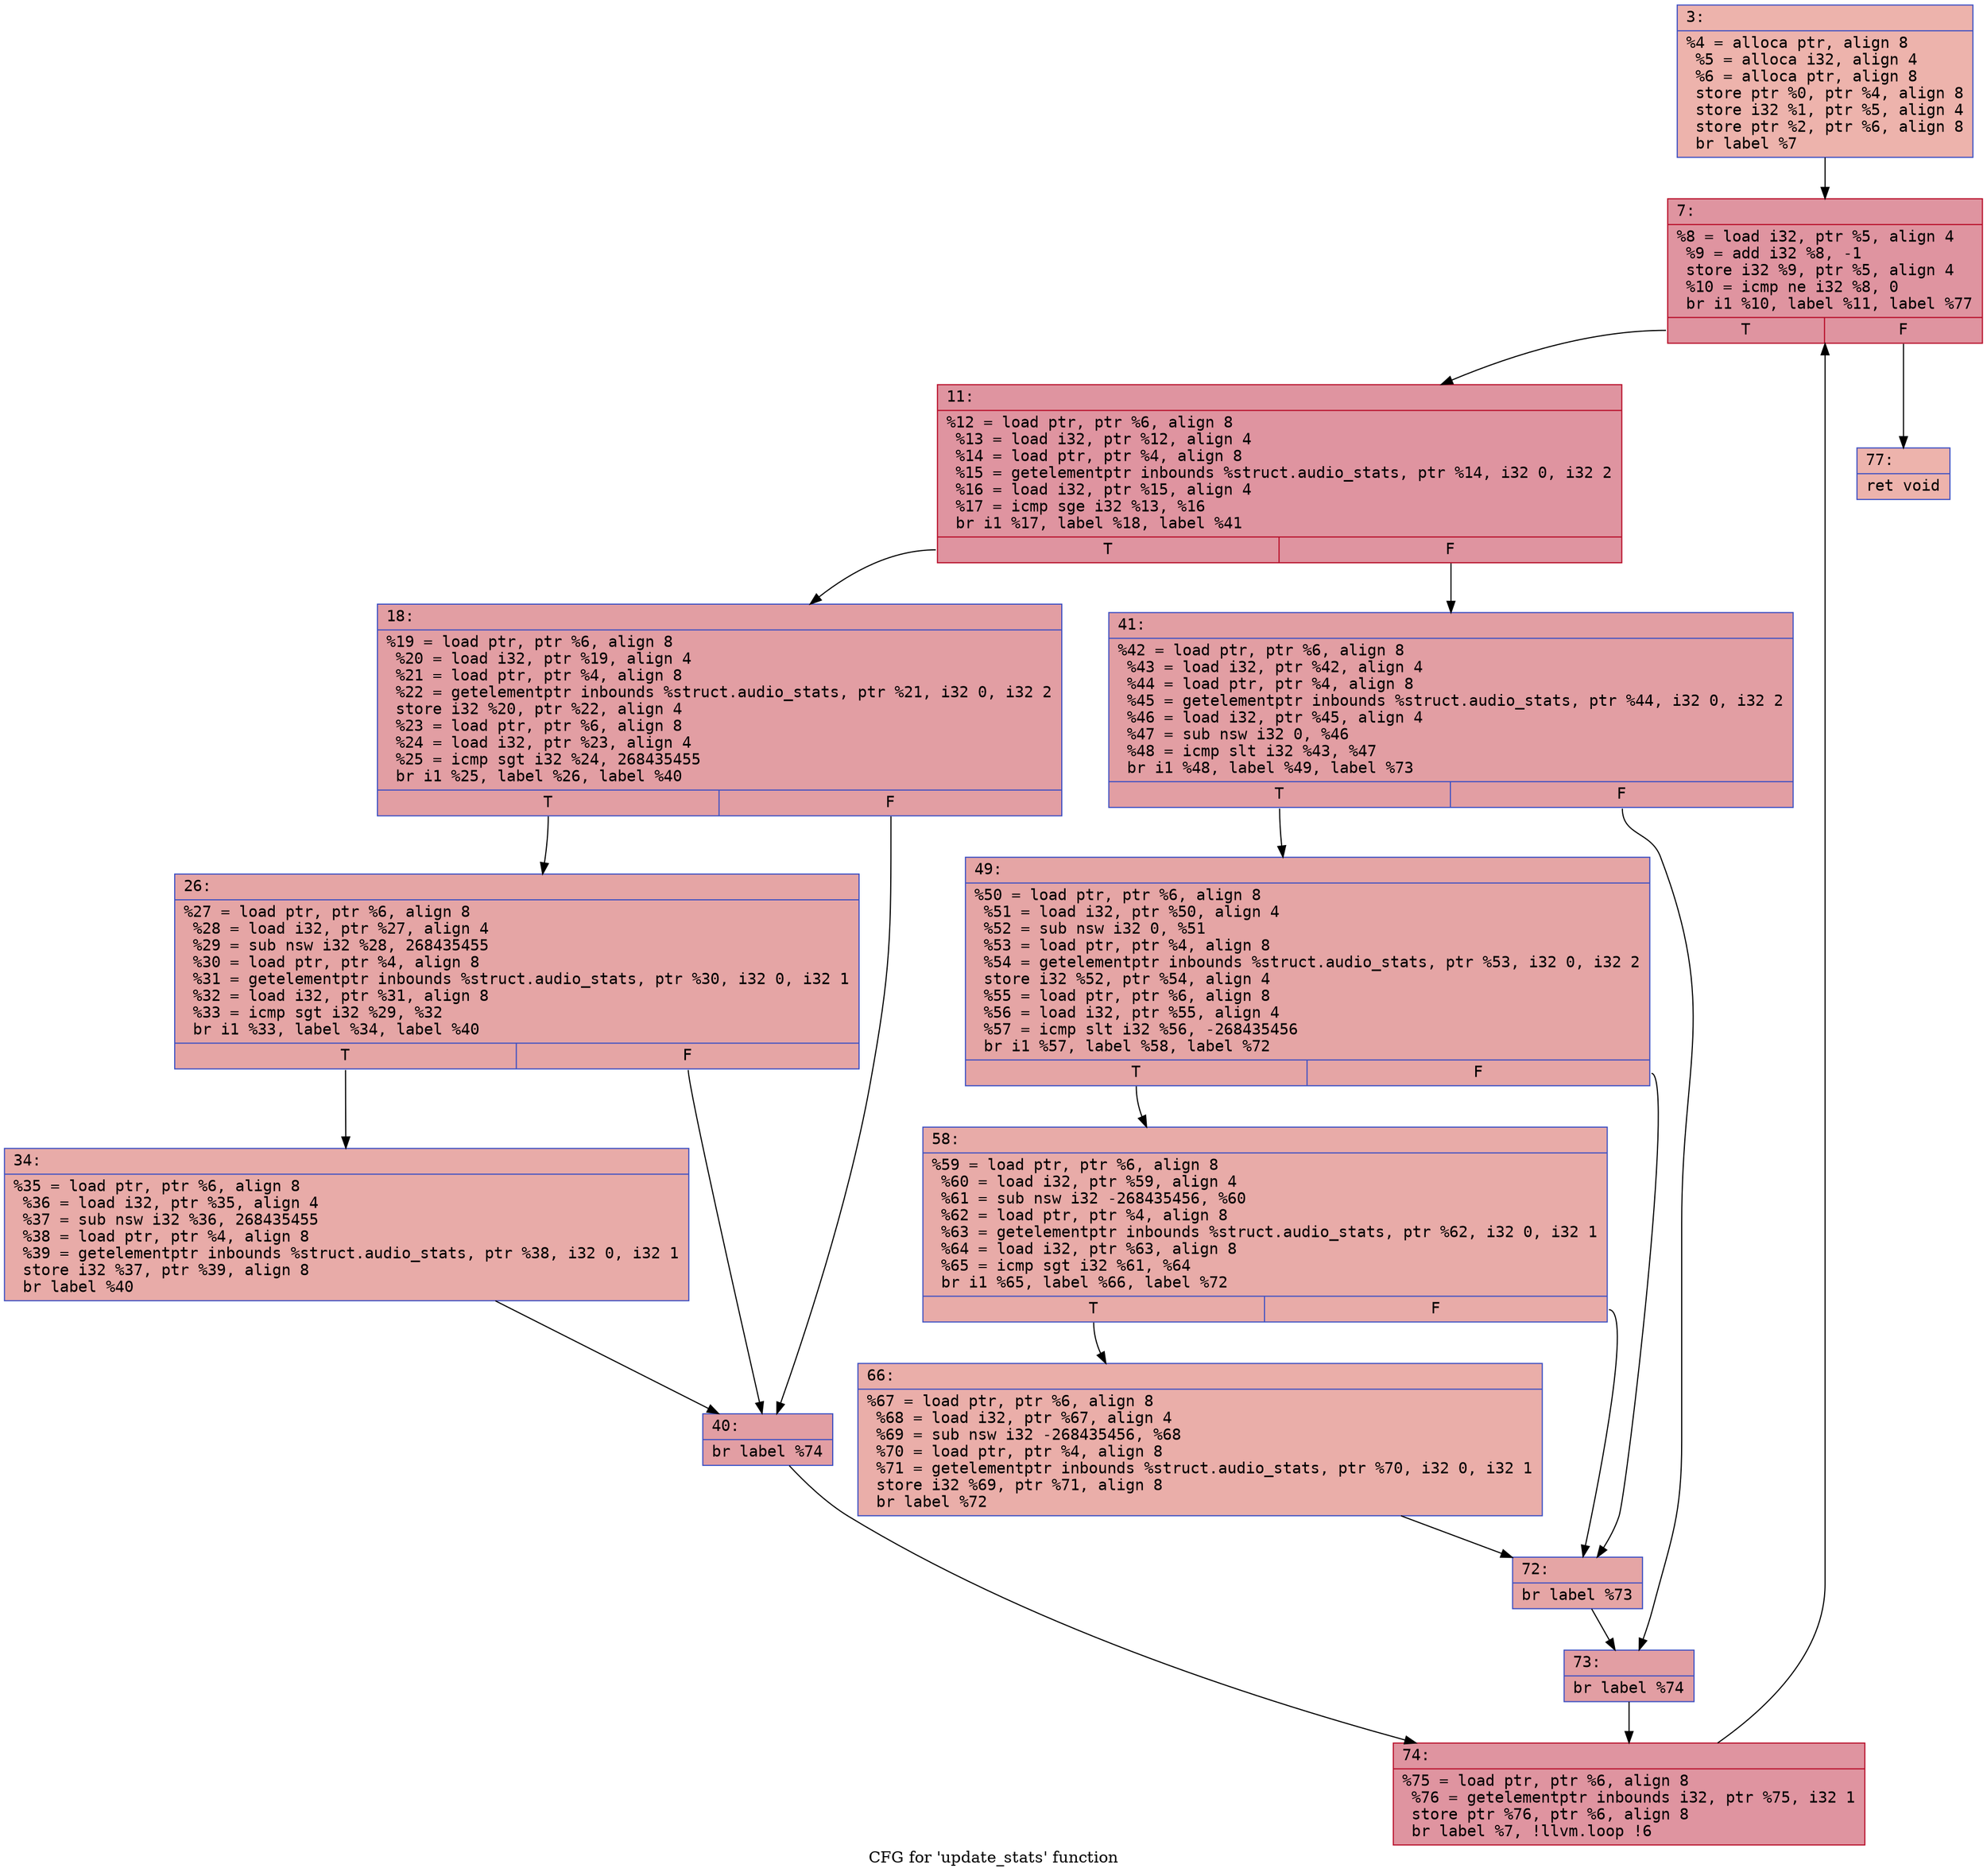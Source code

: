digraph "CFG for 'update_stats' function" {
	label="CFG for 'update_stats' function";

	Node0x600000c02350 [shape=record,color="#3d50c3ff", style=filled, fillcolor="#d6524470" fontname="Courier",label="{3:\l|  %4 = alloca ptr, align 8\l  %5 = alloca i32, align 4\l  %6 = alloca ptr, align 8\l  store ptr %0, ptr %4, align 8\l  store i32 %1, ptr %5, align 4\l  store ptr %2, ptr %6, align 8\l  br label %7\l}"];
	Node0x600000c02350 -> Node0x600000c023a0[tooltip="3 -> 7\nProbability 100.00%" ];
	Node0x600000c023a0 [shape=record,color="#b70d28ff", style=filled, fillcolor="#b70d2870" fontname="Courier",label="{7:\l|  %8 = load i32, ptr %5, align 4\l  %9 = add i32 %8, -1\l  store i32 %9, ptr %5, align 4\l  %10 = icmp ne i32 %8, 0\l  br i1 %10, label %11, label %77\l|{<s0>T|<s1>F}}"];
	Node0x600000c023a0:s0 -> Node0x600000c023f0[tooltip="7 -> 11\nProbability 96.88%" ];
	Node0x600000c023a0:s1 -> Node0x600000c027b0[tooltip="7 -> 77\nProbability 3.12%" ];
	Node0x600000c023f0 [shape=record,color="#b70d28ff", style=filled, fillcolor="#b70d2870" fontname="Courier",label="{11:\l|  %12 = load ptr, ptr %6, align 8\l  %13 = load i32, ptr %12, align 4\l  %14 = load ptr, ptr %4, align 8\l  %15 = getelementptr inbounds %struct.audio_stats, ptr %14, i32 0, i32 2\l  %16 = load i32, ptr %15, align 4\l  %17 = icmp sge i32 %13, %16\l  br i1 %17, label %18, label %41\l|{<s0>T|<s1>F}}"];
	Node0x600000c023f0:s0 -> Node0x600000c02440[tooltip="11 -> 18\nProbability 50.00%" ];
	Node0x600000c023f0:s1 -> Node0x600000c02580[tooltip="11 -> 41\nProbability 50.00%" ];
	Node0x600000c02440 [shape=record,color="#3d50c3ff", style=filled, fillcolor="#be242e70" fontname="Courier",label="{18:\l|  %19 = load ptr, ptr %6, align 8\l  %20 = load i32, ptr %19, align 4\l  %21 = load ptr, ptr %4, align 8\l  %22 = getelementptr inbounds %struct.audio_stats, ptr %21, i32 0, i32 2\l  store i32 %20, ptr %22, align 4\l  %23 = load ptr, ptr %6, align 8\l  %24 = load i32, ptr %23, align 4\l  %25 = icmp sgt i32 %24, 268435455\l  br i1 %25, label %26, label %40\l|{<s0>T|<s1>F}}"];
	Node0x600000c02440:s0 -> Node0x600000c02490[tooltip="18 -> 26\nProbability 50.00%" ];
	Node0x600000c02440:s1 -> Node0x600000c02530[tooltip="18 -> 40\nProbability 50.00%" ];
	Node0x600000c02490 [shape=record,color="#3d50c3ff", style=filled, fillcolor="#c5333470" fontname="Courier",label="{26:\l|  %27 = load ptr, ptr %6, align 8\l  %28 = load i32, ptr %27, align 4\l  %29 = sub nsw i32 %28, 268435455\l  %30 = load ptr, ptr %4, align 8\l  %31 = getelementptr inbounds %struct.audio_stats, ptr %30, i32 0, i32 1\l  %32 = load i32, ptr %31, align 8\l  %33 = icmp sgt i32 %29, %32\l  br i1 %33, label %34, label %40\l|{<s0>T|<s1>F}}"];
	Node0x600000c02490:s0 -> Node0x600000c024e0[tooltip="26 -> 34\nProbability 50.00%" ];
	Node0x600000c02490:s1 -> Node0x600000c02530[tooltip="26 -> 40\nProbability 50.00%" ];
	Node0x600000c024e0 [shape=record,color="#3d50c3ff", style=filled, fillcolor="#cc403a70" fontname="Courier",label="{34:\l|  %35 = load ptr, ptr %6, align 8\l  %36 = load i32, ptr %35, align 4\l  %37 = sub nsw i32 %36, 268435455\l  %38 = load ptr, ptr %4, align 8\l  %39 = getelementptr inbounds %struct.audio_stats, ptr %38, i32 0, i32 1\l  store i32 %37, ptr %39, align 8\l  br label %40\l}"];
	Node0x600000c024e0 -> Node0x600000c02530[tooltip="34 -> 40\nProbability 100.00%" ];
	Node0x600000c02530 [shape=record,color="#3d50c3ff", style=filled, fillcolor="#be242e70" fontname="Courier",label="{40:\l|  br label %74\l}"];
	Node0x600000c02530 -> Node0x600000c02760[tooltip="40 -> 74\nProbability 100.00%" ];
	Node0x600000c02580 [shape=record,color="#3d50c3ff", style=filled, fillcolor="#be242e70" fontname="Courier",label="{41:\l|  %42 = load ptr, ptr %6, align 8\l  %43 = load i32, ptr %42, align 4\l  %44 = load ptr, ptr %4, align 8\l  %45 = getelementptr inbounds %struct.audio_stats, ptr %44, i32 0, i32 2\l  %46 = load i32, ptr %45, align 4\l  %47 = sub nsw i32 0, %46\l  %48 = icmp slt i32 %43, %47\l  br i1 %48, label %49, label %73\l|{<s0>T|<s1>F}}"];
	Node0x600000c02580:s0 -> Node0x600000c025d0[tooltip="41 -> 49\nProbability 50.00%" ];
	Node0x600000c02580:s1 -> Node0x600000c02710[tooltip="41 -> 73\nProbability 50.00%" ];
	Node0x600000c025d0 [shape=record,color="#3d50c3ff", style=filled, fillcolor="#c5333470" fontname="Courier",label="{49:\l|  %50 = load ptr, ptr %6, align 8\l  %51 = load i32, ptr %50, align 4\l  %52 = sub nsw i32 0, %51\l  %53 = load ptr, ptr %4, align 8\l  %54 = getelementptr inbounds %struct.audio_stats, ptr %53, i32 0, i32 2\l  store i32 %52, ptr %54, align 4\l  %55 = load ptr, ptr %6, align 8\l  %56 = load i32, ptr %55, align 4\l  %57 = icmp slt i32 %56, -268435456\l  br i1 %57, label %58, label %72\l|{<s0>T|<s1>F}}"];
	Node0x600000c025d0:s0 -> Node0x600000c02620[tooltip="49 -> 58\nProbability 50.00%" ];
	Node0x600000c025d0:s1 -> Node0x600000c026c0[tooltip="49 -> 72\nProbability 50.00%" ];
	Node0x600000c02620 [shape=record,color="#3d50c3ff", style=filled, fillcolor="#cc403a70" fontname="Courier",label="{58:\l|  %59 = load ptr, ptr %6, align 8\l  %60 = load i32, ptr %59, align 4\l  %61 = sub nsw i32 -268435456, %60\l  %62 = load ptr, ptr %4, align 8\l  %63 = getelementptr inbounds %struct.audio_stats, ptr %62, i32 0, i32 1\l  %64 = load i32, ptr %63, align 8\l  %65 = icmp sgt i32 %61, %64\l  br i1 %65, label %66, label %72\l|{<s0>T|<s1>F}}"];
	Node0x600000c02620:s0 -> Node0x600000c02670[tooltip="58 -> 66\nProbability 50.00%" ];
	Node0x600000c02620:s1 -> Node0x600000c026c0[tooltip="58 -> 72\nProbability 50.00%" ];
	Node0x600000c02670 [shape=record,color="#3d50c3ff", style=filled, fillcolor="#d0473d70" fontname="Courier",label="{66:\l|  %67 = load ptr, ptr %6, align 8\l  %68 = load i32, ptr %67, align 4\l  %69 = sub nsw i32 -268435456, %68\l  %70 = load ptr, ptr %4, align 8\l  %71 = getelementptr inbounds %struct.audio_stats, ptr %70, i32 0, i32 1\l  store i32 %69, ptr %71, align 8\l  br label %72\l}"];
	Node0x600000c02670 -> Node0x600000c026c0[tooltip="66 -> 72\nProbability 100.00%" ];
	Node0x600000c026c0 [shape=record,color="#3d50c3ff", style=filled, fillcolor="#c5333470" fontname="Courier",label="{72:\l|  br label %73\l}"];
	Node0x600000c026c0 -> Node0x600000c02710[tooltip="72 -> 73\nProbability 100.00%" ];
	Node0x600000c02710 [shape=record,color="#3d50c3ff", style=filled, fillcolor="#be242e70" fontname="Courier",label="{73:\l|  br label %74\l}"];
	Node0x600000c02710 -> Node0x600000c02760[tooltip="73 -> 74\nProbability 100.00%" ];
	Node0x600000c02760 [shape=record,color="#b70d28ff", style=filled, fillcolor="#b70d2870" fontname="Courier",label="{74:\l|  %75 = load ptr, ptr %6, align 8\l  %76 = getelementptr inbounds i32, ptr %75, i32 1\l  store ptr %76, ptr %6, align 8\l  br label %7, !llvm.loop !6\l}"];
	Node0x600000c02760 -> Node0x600000c023a0[tooltip="74 -> 7\nProbability 100.00%" ];
	Node0x600000c027b0 [shape=record,color="#3d50c3ff", style=filled, fillcolor="#d6524470" fontname="Courier",label="{77:\l|  ret void\l}"];
}
